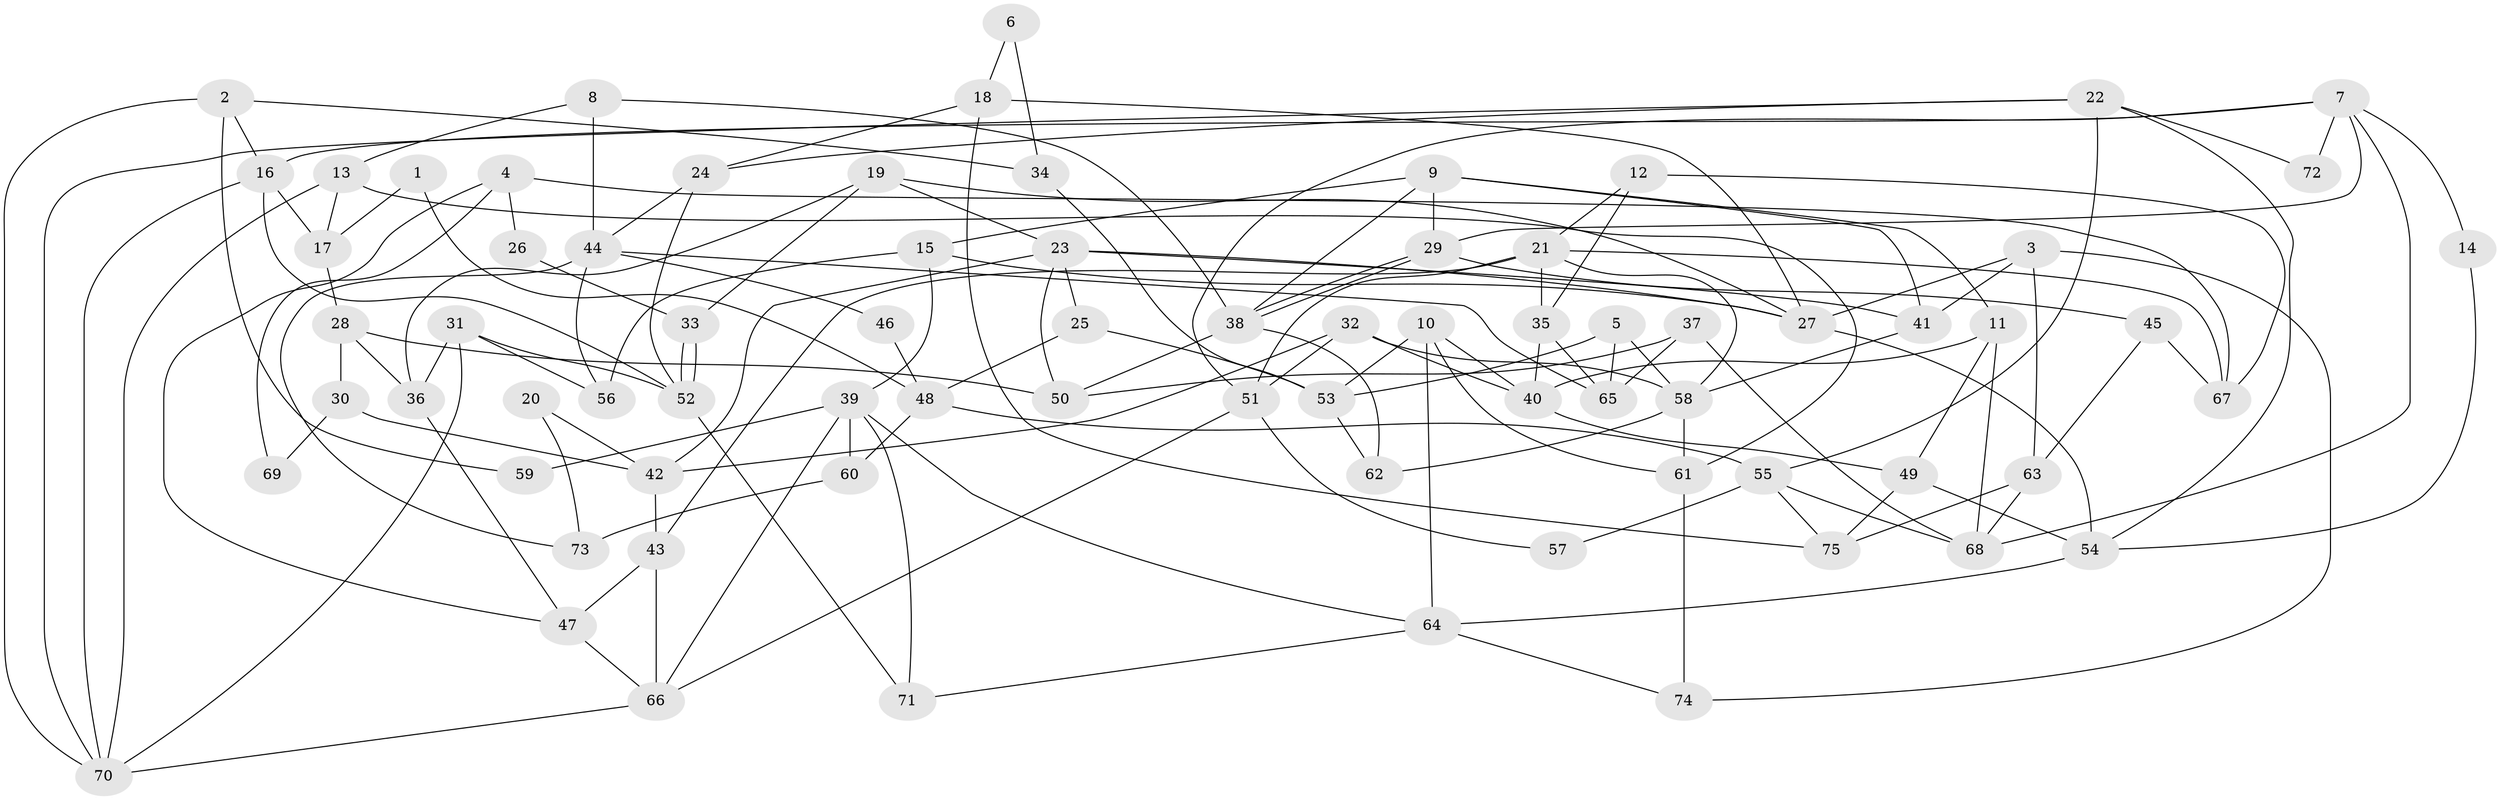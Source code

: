 // coarse degree distribution, {2: 0.13043478260869565, 5: 0.21739130434782608, 8: 0.10869565217391304, 4: 0.13043478260869565, 3: 0.10869565217391304, 6: 0.2391304347826087, 7: 0.043478260869565216, 9: 0.021739130434782608}
// Generated by graph-tools (version 1.1) at 2025/23/03/03/25 07:23:56]
// undirected, 75 vertices, 150 edges
graph export_dot {
graph [start="1"]
  node [color=gray90,style=filled];
  1;
  2;
  3;
  4;
  5;
  6;
  7;
  8;
  9;
  10;
  11;
  12;
  13;
  14;
  15;
  16;
  17;
  18;
  19;
  20;
  21;
  22;
  23;
  24;
  25;
  26;
  27;
  28;
  29;
  30;
  31;
  32;
  33;
  34;
  35;
  36;
  37;
  38;
  39;
  40;
  41;
  42;
  43;
  44;
  45;
  46;
  47;
  48;
  49;
  50;
  51;
  52;
  53;
  54;
  55;
  56;
  57;
  58;
  59;
  60;
  61;
  62;
  63;
  64;
  65;
  66;
  67;
  68;
  69;
  70;
  71;
  72;
  73;
  74;
  75;
  1 -- 17;
  1 -- 48;
  2 -- 16;
  2 -- 70;
  2 -- 34;
  2 -- 59;
  3 -- 27;
  3 -- 41;
  3 -- 63;
  3 -- 74;
  4 -- 47;
  4 -- 67;
  4 -- 26;
  4 -- 69;
  5 -- 53;
  5 -- 58;
  5 -- 65;
  6 -- 18;
  6 -- 34;
  7 -- 16;
  7 -- 29;
  7 -- 14;
  7 -- 51;
  7 -- 68;
  7 -- 72;
  8 -- 38;
  8 -- 44;
  8 -- 13;
  9 -- 41;
  9 -- 38;
  9 -- 11;
  9 -- 15;
  9 -- 29;
  10 -- 40;
  10 -- 61;
  10 -- 53;
  10 -- 64;
  11 -- 40;
  11 -- 49;
  11 -- 68;
  12 -- 21;
  12 -- 67;
  12 -- 35;
  13 -- 70;
  13 -- 17;
  13 -- 61;
  14 -- 54;
  15 -- 39;
  15 -- 27;
  15 -- 56;
  16 -- 52;
  16 -- 70;
  16 -- 17;
  17 -- 28;
  18 -- 27;
  18 -- 75;
  18 -- 24;
  19 -- 23;
  19 -- 27;
  19 -- 33;
  19 -- 36;
  20 -- 73;
  20 -- 42;
  21 -- 43;
  21 -- 35;
  21 -- 51;
  21 -- 58;
  21 -- 67;
  22 -- 54;
  22 -- 55;
  22 -- 24;
  22 -- 70;
  22 -- 72;
  23 -- 42;
  23 -- 27;
  23 -- 25;
  23 -- 41;
  23 -- 50;
  24 -- 44;
  24 -- 52;
  25 -- 53;
  25 -- 48;
  26 -- 33;
  27 -- 54;
  28 -- 36;
  28 -- 30;
  28 -- 50;
  29 -- 38;
  29 -- 38;
  29 -- 45;
  30 -- 42;
  30 -- 69;
  31 -- 52;
  31 -- 56;
  31 -- 36;
  31 -- 70;
  32 -- 58;
  32 -- 51;
  32 -- 40;
  32 -- 42;
  33 -- 52;
  33 -- 52;
  34 -- 53;
  35 -- 65;
  35 -- 40;
  36 -- 47;
  37 -- 68;
  37 -- 50;
  37 -- 65;
  38 -- 50;
  38 -- 62;
  39 -- 71;
  39 -- 66;
  39 -- 59;
  39 -- 60;
  39 -- 64;
  40 -- 49;
  41 -- 58;
  42 -- 43;
  43 -- 66;
  43 -- 47;
  44 -- 65;
  44 -- 46;
  44 -- 56;
  44 -- 73;
  45 -- 63;
  45 -- 67;
  46 -- 48;
  47 -- 66;
  48 -- 55;
  48 -- 60;
  49 -- 54;
  49 -- 75;
  51 -- 57;
  51 -- 66;
  52 -- 71;
  53 -- 62;
  54 -- 64;
  55 -- 68;
  55 -- 75;
  55 -- 57;
  58 -- 61;
  58 -- 62;
  60 -- 73;
  61 -- 74;
  63 -- 68;
  63 -- 75;
  64 -- 71;
  64 -- 74;
  66 -- 70;
}
